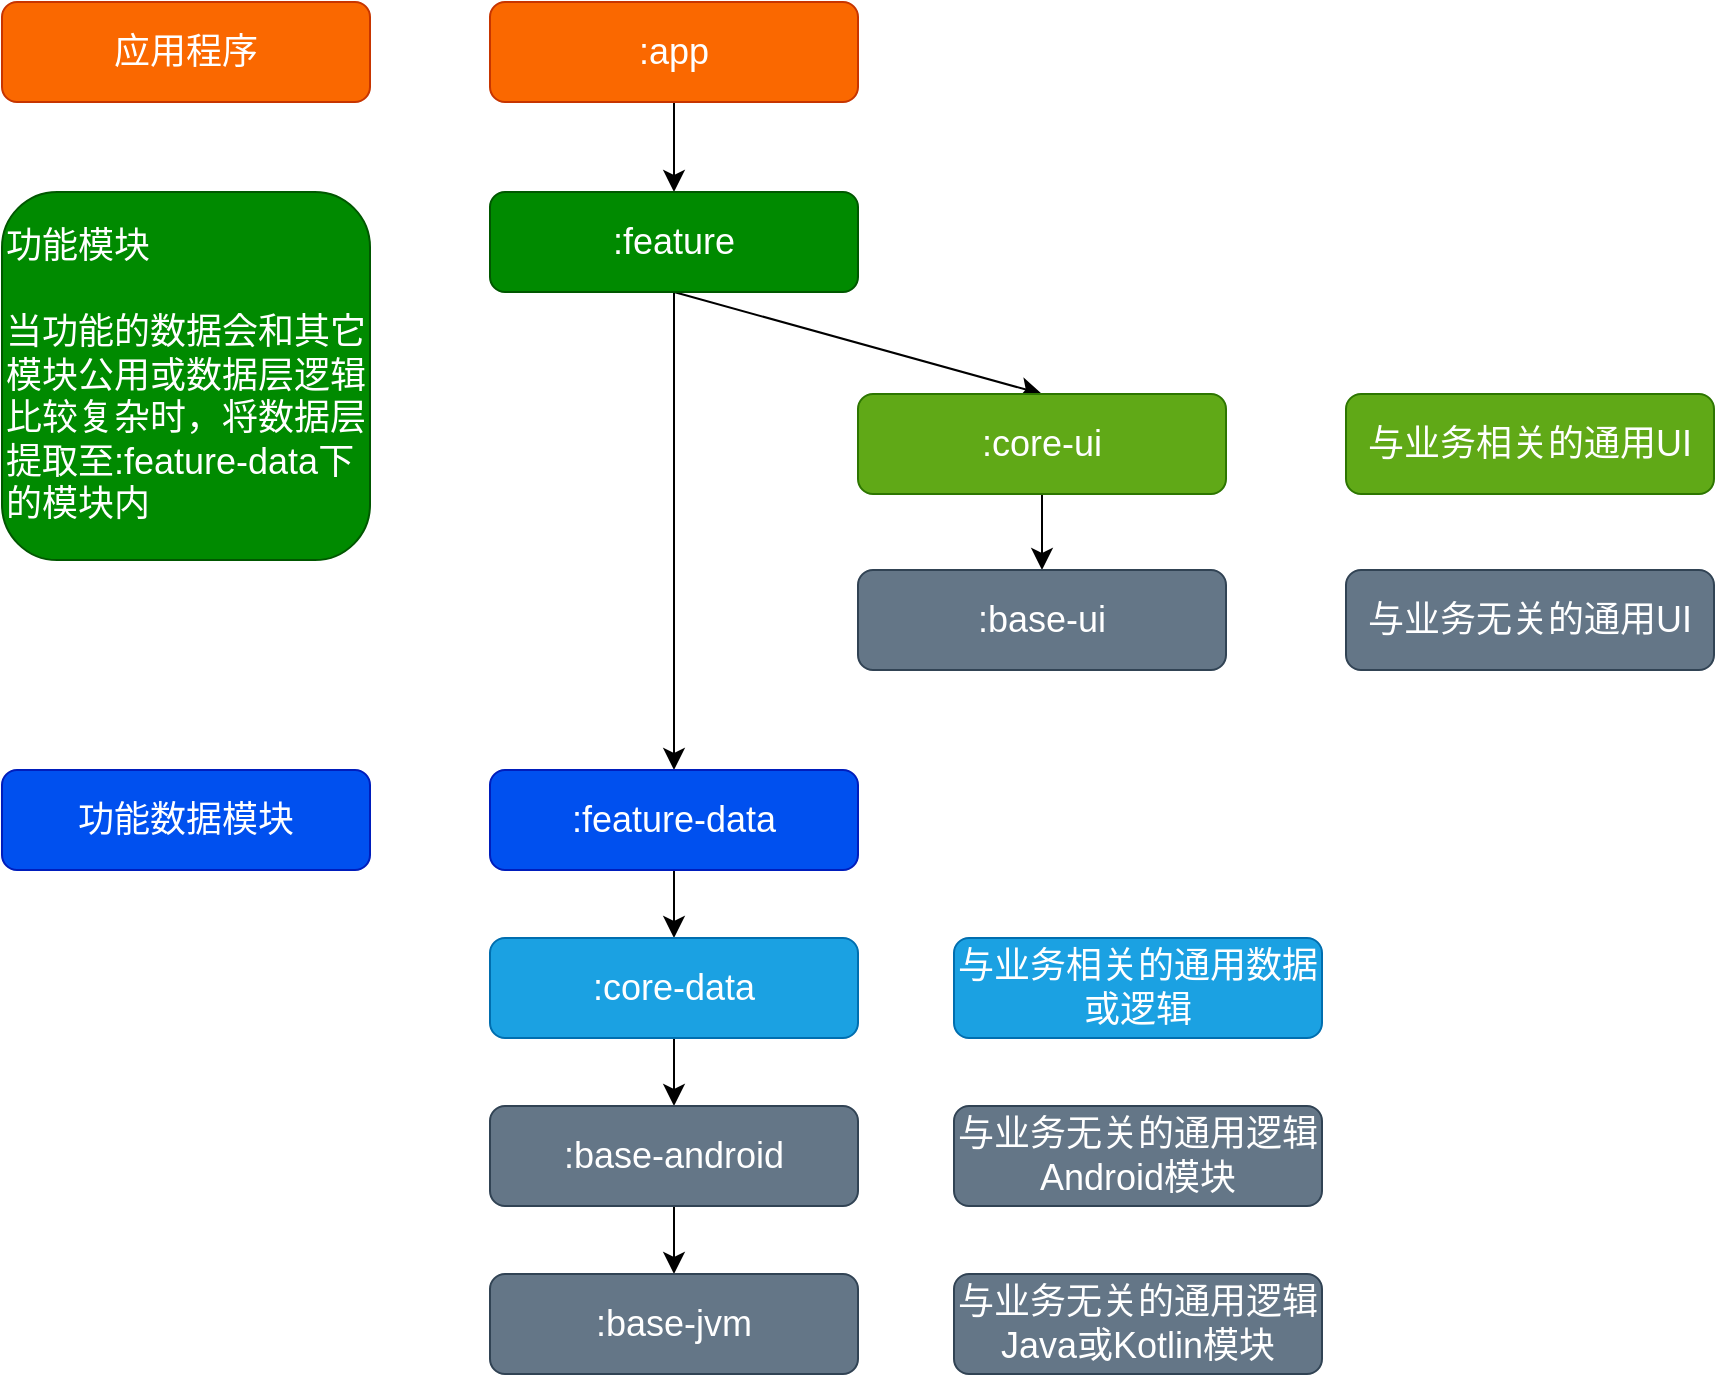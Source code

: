 <mxfile version="24.1.0" type="device">
  <diagram name="第 1 页" id="UOWz36C12T5p-3YlEjhV">
    <mxGraphModel dx="1888" dy="1170" grid="0" gridSize="10" guides="1" tooltips="1" connect="1" arrows="1" fold="1" page="0" pageScale="1" pageWidth="827" pageHeight="1169" math="0" shadow="0">
      <root>
        <mxCell id="0" />
        <mxCell id="1" parent="0" />
        <mxCell id="z8lL19KSK0CsGUIQLu8i-17" style="edgeStyle=none;curved=1;rounded=0;orthogonalLoop=1;jettySize=auto;html=1;exitX=0.5;exitY=1;exitDx=0;exitDy=0;entryX=0.5;entryY=0;entryDx=0;entryDy=0;fontSize=12;startSize=8;endSize=8;" edge="1" parent="1" source="z8lL19KSK0CsGUIQLu8i-1" target="z8lL19KSK0CsGUIQLu8i-2">
          <mxGeometry relative="1" as="geometry" />
        </mxCell>
        <mxCell id="z8lL19KSK0CsGUIQLu8i-1" value="&lt;font style=&quot;font-size: 18px;&quot;&gt;:app&lt;/font&gt;" style="rounded=1;whiteSpace=wrap;html=1;fillColor=#fa6800;strokeColor=#C73500;fontColor=#FFFFFF;" vertex="1" parent="1">
          <mxGeometry x="-285" y="-121" width="184" height="50" as="geometry" />
        </mxCell>
        <mxCell id="z8lL19KSK0CsGUIQLu8i-15" style="edgeStyle=none;curved=1;rounded=0;orthogonalLoop=1;jettySize=auto;html=1;exitX=0.5;exitY=1;exitDx=0;exitDy=0;entryX=0.5;entryY=0;entryDx=0;entryDy=0;fontSize=12;startSize=8;endSize=8;" edge="1" parent="1" source="z8lL19KSK0CsGUIQLu8i-2" target="z8lL19KSK0CsGUIQLu8i-4">
          <mxGeometry relative="1" as="geometry" />
        </mxCell>
        <mxCell id="z8lL19KSK0CsGUIQLu8i-16" style="edgeStyle=none;curved=1;rounded=0;orthogonalLoop=1;jettySize=auto;html=1;exitX=0.5;exitY=1;exitDx=0;exitDy=0;fontSize=12;startSize=8;endSize=8;" edge="1" parent="1" source="z8lL19KSK0CsGUIQLu8i-2" target="z8lL19KSK0CsGUIQLu8i-3">
          <mxGeometry relative="1" as="geometry" />
        </mxCell>
        <mxCell id="z8lL19KSK0CsGUIQLu8i-2" value="&lt;font style=&quot;font-size: 18px;&quot;&gt;:feature&lt;/font&gt;" style="rounded=1;whiteSpace=wrap;html=1;fillColor=#008a00;fontColor=#ffffff;strokeColor=#005700;" vertex="1" parent="1">
          <mxGeometry x="-285" y="-26" width="184" height="50" as="geometry" />
        </mxCell>
        <mxCell id="z8lL19KSK0CsGUIQLu8i-12" style="edgeStyle=none;curved=1;rounded=0;orthogonalLoop=1;jettySize=auto;html=1;exitX=0.5;exitY=1;exitDx=0;exitDy=0;entryX=0.5;entryY=0;entryDx=0;entryDy=0;fontSize=12;startSize=8;endSize=8;" edge="1" parent="1" source="z8lL19KSK0CsGUIQLu8i-3" target="z8lL19KSK0CsGUIQLu8i-5">
          <mxGeometry relative="1" as="geometry" />
        </mxCell>
        <mxCell id="z8lL19KSK0CsGUIQLu8i-3" value="&lt;font style=&quot;font-size: 18px;&quot;&gt;:feature-data&lt;/font&gt;" style="rounded=1;whiteSpace=wrap;html=1;fillColor=#0050ef;fontColor=#ffffff;strokeColor=#001DBC;" vertex="1" parent="1">
          <mxGeometry x="-285" y="263" width="184" height="50" as="geometry" />
        </mxCell>
        <mxCell id="z8lL19KSK0CsGUIQLu8i-10" style="edgeStyle=none;curved=1;rounded=0;orthogonalLoop=1;jettySize=auto;html=1;exitX=0.5;exitY=1;exitDx=0;exitDy=0;entryX=0.5;entryY=0;entryDx=0;entryDy=0;fontSize=12;startSize=8;endSize=8;" edge="1" parent="1" source="z8lL19KSK0CsGUIQLu8i-4" target="z8lL19KSK0CsGUIQLu8i-6">
          <mxGeometry relative="1" as="geometry" />
        </mxCell>
        <mxCell id="z8lL19KSK0CsGUIQLu8i-4" value="&lt;font style=&quot;font-size: 18px;&quot;&gt;:core-ui&lt;/font&gt;" style="rounded=1;whiteSpace=wrap;html=1;fillColor=#60a917;fontColor=#ffffff;strokeColor=#2D7600;" vertex="1" parent="1">
          <mxGeometry x="-101" y="75" width="184" height="50" as="geometry" />
        </mxCell>
        <mxCell id="z8lL19KSK0CsGUIQLu8i-13" style="edgeStyle=none;curved=1;rounded=0;orthogonalLoop=1;jettySize=auto;html=1;exitX=0.5;exitY=1;exitDx=0;exitDy=0;fontSize=12;startSize=8;endSize=8;" edge="1" parent="1" source="z8lL19KSK0CsGUIQLu8i-5" target="z8lL19KSK0CsGUIQLu8i-7">
          <mxGeometry relative="1" as="geometry" />
        </mxCell>
        <mxCell id="z8lL19KSK0CsGUIQLu8i-5" value="&lt;span style=&quot;font-size: 18px;&quot;&gt;:core-data&lt;/span&gt;" style="rounded=1;whiteSpace=wrap;html=1;fillColor=#1ba1e2;fontColor=#ffffff;strokeColor=#006EAF;" vertex="1" parent="1">
          <mxGeometry x="-285" y="347" width="184" height="50" as="geometry" />
        </mxCell>
        <mxCell id="z8lL19KSK0CsGUIQLu8i-6" value="&lt;font style=&quot;font-size: 18px;&quot;&gt;:base&lt;/font&gt;&lt;span style=&quot;font-size: 18px; background-color: initial;&quot;&gt;-ui&lt;/span&gt;" style="rounded=1;whiteSpace=wrap;html=1;fillColor=#647687;fontColor=#ffffff;strokeColor=#314354;" vertex="1" parent="1">
          <mxGeometry x="-101" y="163" width="184" height="50" as="geometry" />
        </mxCell>
        <mxCell id="z8lL19KSK0CsGUIQLu8i-14" style="edgeStyle=none;curved=1;rounded=0;orthogonalLoop=1;jettySize=auto;html=1;exitX=0.5;exitY=1;exitDx=0;exitDy=0;fontSize=12;startSize=8;endSize=8;" edge="1" parent="1" source="z8lL19KSK0CsGUIQLu8i-7" target="z8lL19KSK0CsGUIQLu8i-8">
          <mxGeometry relative="1" as="geometry" />
        </mxCell>
        <mxCell id="z8lL19KSK0CsGUIQLu8i-7" value="&lt;span style=&quot;font-size: 18px;&quot;&gt;:base-android&lt;/span&gt;" style="rounded=1;whiteSpace=wrap;html=1;fillColor=#647687;strokeColor=#314354;fontColor=#ffffff;" vertex="1" parent="1">
          <mxGeometry x="-285" y="431" width="184" height="50" as="geometry" />
        </mxCell>
        <mxCell id="z8lL19KSK0CsGUIQLu8i-8" value="&lt;span style=&quot;font-size: 18px;&quot;&gt;:base-jvm&lt;/span&gt;" style="rounded=1;whiteSpace=wrap;html=1;fillColor=#647687;fontColor=#ffffff;strokeColor=#314354;" vertex="1" parent="1">
          <mxGeometry x="-285" y="515" width="184" height="50" as="geometry" />
        </mxCell>
        <mxCell id="z8lL19KSK0CsGUIQLu8i-24" value="&lt;span style=&quot;font-size: 18px;&quot;&gt;应用程序&lt;/span&gt;" style="rounded=1;whiteSpace=wrap;html=1;fillColor=#fa6800;strokeColor=#C73500;fontColor=#FFFFFF;" vertex="1" parent="1">
          <mxGeometry x="-529" y="-121" width="184" height="50" as="geometry" />
        </mxCell>
        <mxCell id="z8lL19KSK0CsGUIQLu8i-26" value="&lt;font style=&quot;font-size: 18px;&quot;&gt;功能模块&lt;/font&gt;&lt;div&gt;&lt;span style=&quot;font-size: 18px;&quot;&gt;&lt;br&gt;&lt;/span&gt;&lt;div style=&quot;&quot;&gt;&lt;font style=&quot;font-size: 18px;&quot;&gt;当功能的数据会和其它模块公用或数据层逻辑比较复杂时，将数据层提取至&lt;/font&gt;&lt;span style=&quot;font-size: 18px; text-align: center; background-color: initial;&quot;&gt;:feature-data下的模块内&lt;/span&gt;&lt;/div&gt;&lt;/div&gt;" style="rounded=1;whiteSpace=wrap;html=1;fillColor=#008a00;fontColor=#ffffff;strokeColor=#005700;align=left;" vertex="1" parent="1">
          <mxGeometry x="-529" y="-26" width="184" height="184" as="geometry" />
        </mxCell>
        <mxCell id="z8lL19KSK0CsGUIQLu8i-29" value="&lt;span style=&quot;font-size: 18px;&quot;&gt;与业务相关的通用UI&lt;/span&gt;" style="rounded=1;whiteSpace=wrap;html=1;fillColor=#60a917;fontColor=#ffffff;strokeColor=#2D7600;" vertex="1" parent="1">
          <mxGeometry x="143" y="75" width="184" height="50" as="geometry" />
        </mxCell>
        <mxCell id="z8lL19KSK0CsGUIQLu8i-30" value="&lt;span style=&quot;font-size: 18px;&quot;&gt;与业务无关的通用UI&lt;/span&gt;" style="rounded=1;whiteSpace=wrap;html=1;fillColor=#647687;fontColor=#ffffff;strokeColor=#314354;" vertex="1" parent="1">
          <mxGeometry x="143" y="163" width="184" height="50" as="geometry" />
        </mxCell>
        <mxCell id="z8lL19KSK0CsGUIQLu8i-33" value="&lt;font style=&quot;font-size: 18px;&quot;&gt;功能数据模块&lt;/font&gt;" style="rounded=1;whiteSpace=wrap;html=1;fillColor=#0050ef;fontColor=#ffffff;strokeColor=#001DBC;" vertex="1" parent="1">
          <mxGeometry x="-529" y="263" width="184" height="50" as="geometry" />
        </mxCell>
        <mxCell id="z8lL19KSK0CsGUIQLu8i-35" value="&lt;span style=&quot;font-size: 18px;&quot;&gt;与业务相关的通用数据或逻辑&lt;/span&gt;" style="rounded=1;whiteSpace=wrap;html=1;fillColor=#1ba1e2;fontColor=#ffffff;strokeColor=#006EAF;" vertex="1" parent="1">
          <mxGeometry x="-53" y="347" width="184" height="50" as="geometry" />
        </mxCell>
        <mxCell id="z8lL19KSK0CsGUIQLu8i-36" value="&lt;span style=&quot;font-size: 18px;&quot;&gt;与业务无关的通用逻辑&lt;/span&gt;&lt;div&gt;&lt;span style=&quot;font-size: 18px;&quot;&gt;Android模块&lt;/span&gt;&lt;/div&gt;" style="rounded=1;whiteSpace=wrap;html=1;fillColor=#647687;strokeColor=#314354;fontColor=#ffffff;" vertex="1" parent="1">
          <mxGeometry x="-53" y="431" width="184" height="50" as="geometry" />
        </mxCell>
        <mxCell id="z8lL19KSK0CsGUIQLu8i-38" value="&lt;span style=&quot;font-size: 18px;&quot;&gt;与业务无关的通用逻辑&lt;/span&gt;&lt;div&gt;&lt;span style=&quot;font-size: 18px;&quot;&gt;Java或Kotlin模块&lt;/span&gt;&lt;/div&gt;" style="rounded=1;whiteSpace=wrap;html=1;fillColor=#647687;fontColor=#ffffff;strokeColor=#314354;" vertex="1" parent="1">
          <mxGeometry x="-53" y="515" width="184" height="50" as="geometry" />
        </mxCell>
      </root>
    </mxGraphModel>
  </diagram>
</mxfile>
